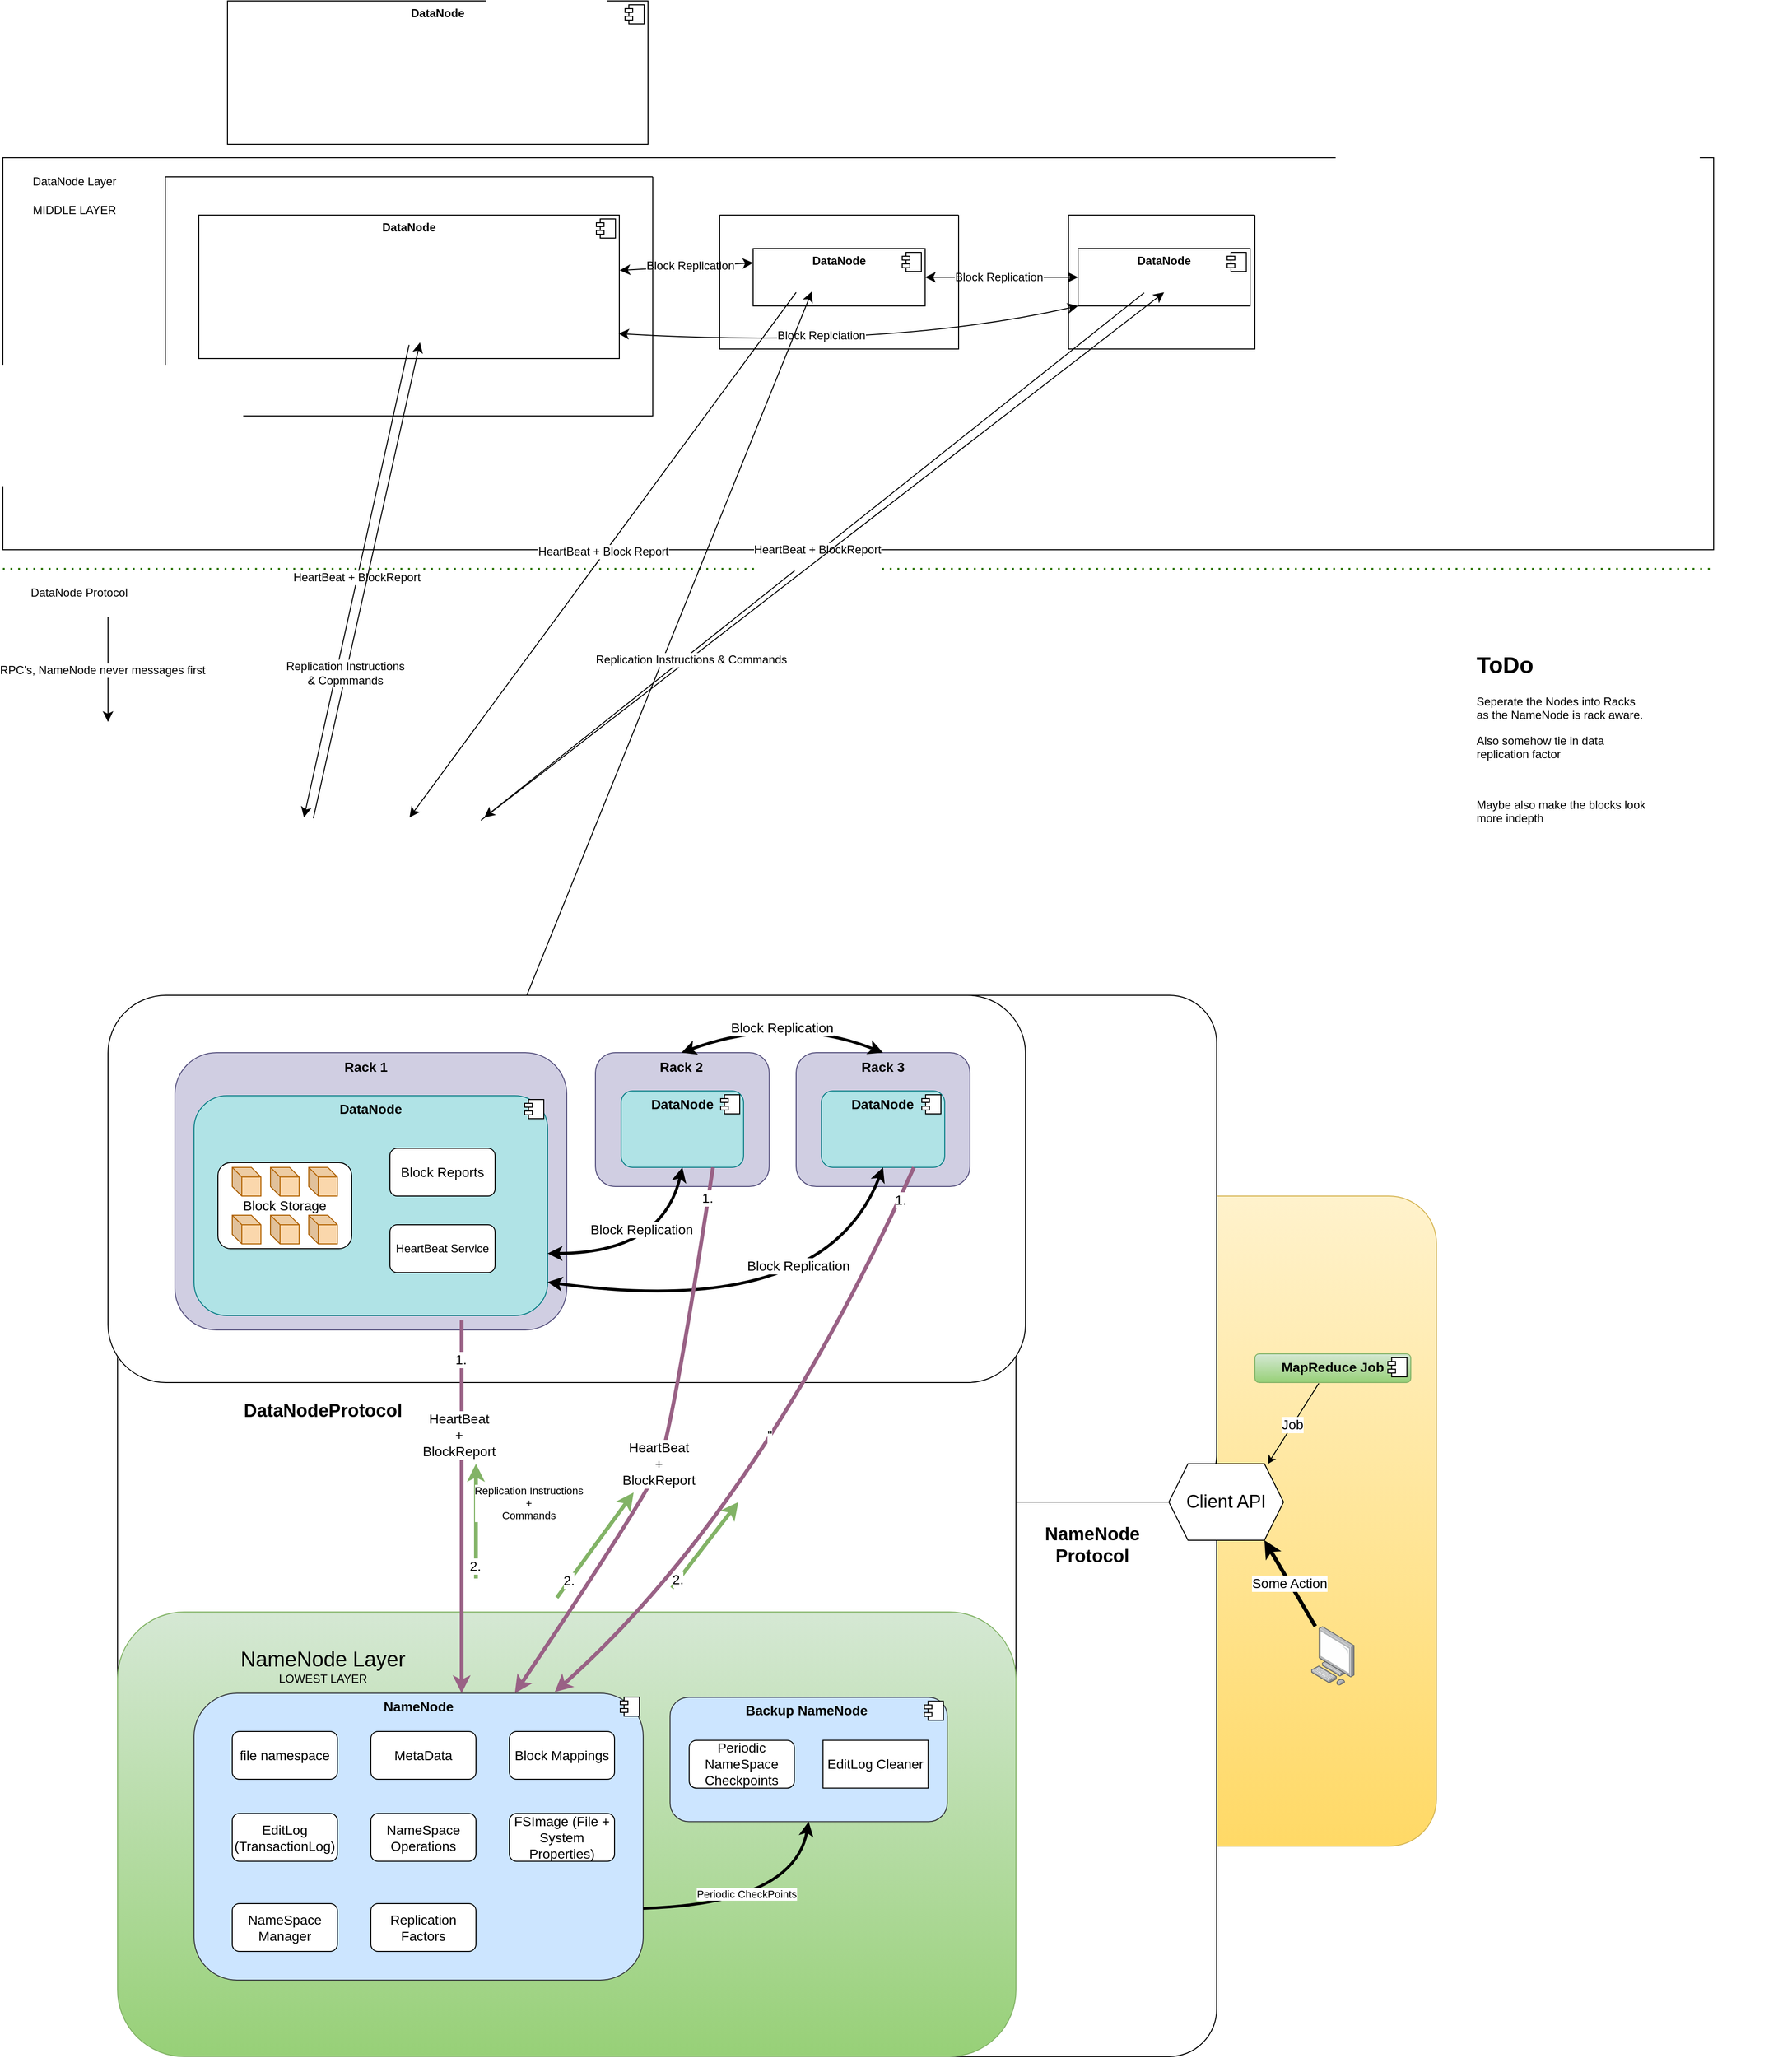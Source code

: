 <mxfile version="28.2.5">
  <diagram name="Page-1" id="cxyQX3HmVm2yX8sZpLtN">
    <mxGraphModel dx="2322" dy="1905" grid="1" gridSize="10" guides="1" tooltips="1" connect="1" arrows="1" fold="1" page="1" pageScale="1" pageWidth="850" pageHeight="1100" math="0" shadow="0">
      <root>
        <mxCell id="0" />
        <mxCell id="1" parent="0" />
        <mxCell id="LIPZjpIcFIrhckEanFY--51" value="" style="html=1;whiteSpace=wrap;rounded=1;fillColor=#fff2cc;gradientColor=#ffd966;strokeColor=#d6b656;" vertex="1" parent="1">
          <mxGeometry x="1100" y="540" width="330" height="680" as="geometry" />
        </mxCell>
        <mxCell id="LIPZjpIcFIrhckEanFY--45" value="" style="html=1;whiteSpace=wrap;rounded=1;fillColor=light-dark(#FFFFFF,#797979);" vertex="1" parent="1">
          <mxGeometry x="870" y="760" width="330" height="680" as="geometry" />
        </mxCell>
        <mxCell id="LIPZjpIcFIrhckEanFY--44" value="" style="html=1;whiteSpace=wrap;rounded=1;fillColor=light-dark(#FFFFFF,#FFFFFF);" vertex="1" parent="1">
          <mxGeometry x="870" y="330" width="330" height="530" as="geometry" />
        </mxCell>
        <mxCell id="dRA6FbCm-RoomiW9IVKK-21" value="" style="html=1;whiteSpace=wrap;rounded=1;fillColor=light-dark(#FFFFFF,#FFFFFF);" parent="1" vertex="1">
          <mxGeometry x="50" y="640" width="940" height="470" as="geometry" />
        </mxCell>
        <mxCell id="3doMllF0IpgtHquyGkLY-1" value="" style="rounded=0;whiteSpace=wrap;html=1;" parent="1" vertex="1">
          <mxGeometry x="-70" y="-546" width="1790" height="410" as="geometry" />
        </mxCell>
        <mxCell id="3doMllF0IpgtHquyGkLY-2" value="" style="rounded=1;whiteSpace=wrap;html=1;fillColor=#d5e8d4;strokeColor=#82b366;movable=0;resizable=0;rotatable=0;deletable=0;editable=0;locked=1;connectable=0;gradientColor=#97d077;" parent="1" vertex="1">
          <mxGeometry x="50" y="975" width="940" height="465" as="geometry" />
        </mxCell>
        <mxCell id="3doMllF0IpgtHquyGkLY-3" value="&lt;p style=&quot;margin:0px;margin-top:6px;text-align:center;&quot;&gt;&lt;b&gt;&lt;font style=&quot;font-size: 14px;&quot;&gt;NameNode&lt;/font&gt;&lt;/b&gt;&lt;/p&gt;&lt;p style=&quot;margin:0px;margin-top:6px;text-align:center;&quot;&gt;&lt;b&gt;&lt;br&gt;&lt;/b&gt;&lt;/p&gt;" style="align=left;overflow=fill;html=1;dropTarget=0;whiteSpace=wrap;rounded=1;fillColor=#cce5ff;strokeColor=#36393d;" parent="1" vertex="1">
          <mxGeometry x="130" y="1060" width="470" height="300" as="geometry" />
        </mxCell>
        <mxCell id="3doMllF0IpgtHquyGkLY-4" value="" style="shape=component;jettyWidth=8;jettyHeight=4;" parent="3doMllF0IpgtHquyGkLY-3" vertex="1">
          <mxGeometry x="1" width="20" height="20" relative="1" as="geometry">
            <mxPoint x="-24" y="4" as="offset" />
          </mxGeometry>
        </mxCell>
        <mxCell id="3doMllF0IpgtHquyGkLY-5" value="&lt;font style=&quot;font-size: 14px;&quot;&gt;file namespace&lt;/font&gt;" style="html=1;whiteSpace=wrap;rounded=1;movable=0;resizable=0;rotatable=0;deletable=0;editable=0;locked=1;connectable=0;" parent="1" vertex="1">
          <mxGeometry x="170" y="1100" width="110" height="50" as="geometry" />
        </mxCell>
        <mxCell id="3doMllF0IpgtHquyGkLY-6" value="&lt;font style=&quot;font-size: 14px;&quot;&gt;Block Mappings&lt;/font&gt;" style="html=1;whiteSpace=wrap;rounded=1;movable=0;resizable=0;rotatable=0;deletable=0;editable=0;locked=1;connectable=0;" parent="1" vertex="1">
          <mxGeometry x="460" y="1100" width="110" height="50" as="geometry" />
        </mxCell>
        <mxCell id="3doMllF0IpgtHquyGkLY-7" value="&lt;font style=&quot;font-size: 14px;&quot;&gt;EditLog (TransactionLog)&lt;/font&gt;" style="html=1;whiteSpace=wrap;rounded=1;movable=0;resizable=0;rotatable=0;deletable=0;editable=0;locked=1;connectable=0;" parent="1" vertex="1">
          <mxGeometry x="170" y="1185.78" width="110" height="50" as="geometry" />
        </mxCell>
        <mxCell id="3doMllF0IpgtHquyGkLY-8" value="&lt;font style=&quot;font-size: 14px;&quot;&gt;FSImage (File + System Properties)&lt;/font&gt;" style="html=1;whiteSpace=wrap;rounded=1;movable=0;resizable=0;rotatable=0;deletable=0;editable=0;locked=1;connectable=0;" parent="1" vertex="1">
          <mxGeometry x="460" y="1185.78" width="110" height="50" as="geometry" />
        </mxCell>
        <mxCell id="3doMllF0IpgtHquyGkLY-9" value="&lt;font style=&quot;font-size: 14px;&quot;&gt;MetaData&lt;/font&gt;" style="html=1;whiteSpace=wrap;rounded=1;movable=0;resizable=0;rotatable=0;deletable=0;editable=0;locked=1;connectable=0;" parent="1" vertex="1">
          <mxGeometry x="315" y="1100" width="110" height="50" as="geometry" />
        </mxCell>
        <mxCell id="3doMllF0IpgtHquyGkLY-10" value="&lt;font style=&quot;font-size: 14px;&quot;&gt;NameSpace Operations&lt;/font&gt;" style="html=1;whiteSpace=wrap;rounded=1;movable=0;resizable=0;rotatable=0;deletable=0;editable=0;locked=1;connectable=0;" parent="1" vertex="1">
          <mxGeometry x="315" y="1185.78" width="110" height="50" as="geometry" />
        </mxCell>
        <mxCell id="3doMllF0IpgtHquyGkLY-11" value="&lt;font style=&quot;font-size: 14px;&quot;&gt;NameSpace Manager&lt;/font&gt;" style="html=1;whiteSpace=wrap;rounded=1;movable=0;resizable=0;rotatable=0;deletable=0;editable=0;locked=1;connectable=0;" parent="1" vertex="1">
          <mxGeometry x="170" y="1280" width="110" height="50" as="geometry" />
        </mxCell>
        <mxCell id="3doMllF0IpgtHquyGkLY-12" value="&lt;font style=&quot;font-size: 14px;&quot;&gt;Replication Factors&lt;/font&gt;" style="html=1;whiteSpace=wrap;rounded=1;movable=0;resizable=0;rotatable=0;deletable=0;editable=0;locked=1;connectable=0;" parent="1" vertex="1">
          <mxGeometry x="315" y="1280" width="110" height="50" as="geometry" />
        </mxCell>
        <mxCell id="3doMllF0IpgtHquyGkLY-13" value="&lt;p style=&quot;margin:0px;margin-top:6px;text-align:center;&quot;&gt;&lt;b&gt;&lt;font style=&quot;font-size: 14px;&quot;&gt;Backup NameNode&amp;nbsp;&lt;/font&gt;&lt;/b&gt;&lt;/p&gt;" style="align=left;overflow=fill;html=1;dropTarget=0;whiteSpace=wrap;rounded=1;fillColor=#cce5ff;strokeColor=#36393d;movable=0;resizable=0;rotatable=0;deletable=0;editable=0;locked=1;connectable=0;" parent="1" vertex="1">
          <mxGeometry x="628.12" y="1064.22" width="290" height="130" as="geometry" />
        </mxCell>
        <mxCell id="3doMllF0IpgtHquyGkLY-14" value="" style="shape=component;jettyWidth=8;jettyHeight=4;" parent="3doMllF0IpgtHquyGkLY-13" vertex="1">
          <mxGeometry x="1" width="20" height="20" relative="1" as="geometry">
            <mxPoint x="-24" y="4" as="offset" />
          </mxGeometry>
        </mxCell>
        <mxCell id="3doMllF0IpgtHquyGkLY-15" style="edgeStyle=none;curved=1;rounded=0;orthogonalLoop=1;jettySize=auto;html=1;exitX=1;exitY=1;exitDx=0;exitDy=0;fontSize=12;startSize=8;endSize=8;" parent="1" source="3doMllF0IpgtHquyGkLY-13" target="3doMllF0IpgtHquyGkLY-13" edge="1">
          <mxGeometry relative="1" as="geometry" />
        </mxCell>
        <mxCell id="3doMllF0IpgtHquyGkLY-16" value="&lt;font style=&quot;font-size: 14px;&quot;&gt;Periodic NameSpace Checkpoints&lt;/font&gt;" style="html=1;whiteSpace=wrap;rounded=1;movable=0;resizable=0;rotatable=0;deletable=0;editable=0;locked=1;connectable=0;" parent="1" vertex="1">
          <mxGeometry x="648.12" y="1109.22" width="110" height="50" as="geometry" />
        </mxCell>
        <mxCell id="3doMllF0IpgtHquyGkLY-19" style="edgeStyle=none;curved=1;rounded=0;orthogonalLoop=1;jettySize=auto;html=1;exitX=1;exitY=1;exitDx=0;exitDy=0;fontSize=12;startSize=8;endSize=8;" parent="1" edge="1">
          <mxGeometry relative="1" as="geometry">
            <mxPoint x="1790.0" y="1360" as="sourcePoint" />
            <mxPoint x="1790.0" y="1360" as="targetPoint" />
          </mxGeometry>
        </mxCell>
        <mxCell id="3doMllF0IpgtHquyGkLY-21" value="&lt;font style=&quot;font-size: 14px;&quot;&gt;EditLog Cleaner&lt;/font&gt;" style="html=1;whiteSpace=wrap;movable=0;resizable=0;rotatable=0;deletable=0;editable=0;locked=1;connectable=0;" parent="1" vertex="1">
          <mxGeometry x="788.12" y="1109.22" width="110" height="50" as="geometry" />
        </mxCell>
        <mxCell id="3doMllF0IpgtHquyGkLY-22" value="&lt;font style=&quot;font-size: 22px;&quot;&gt;NameNode Layer&lt;/font&gt;" style="text;html=1;align=center;verticalAlign=middle;whiteSpace=wrap;rounded=0;movable=0;resizable=0;rotatable=0;deletable=0;editable=0;locked=1;connectable=0;" parent="1" vertex="1">
          <mxGeometry x="140" y="1010" width="250" height="30" as="geometry" />
        </mxCell>
        <mxCell id="3doMllF0IpgtHquyGkLY-23" value="LOWEST LAYER" style="text;html=1;align=center;verticalAlign=middle;whiteSpace=wrap;rounded=0;movable=0;resizable=0;rotatable=0;deletable=0;editable=0;locked=1;connectable=0;" parent="1" vertex="1">
          <mxGeometry x="180" y="1030" width="170" height="30" as="geometry" />
        </mxCell>
        <mxCell id="3doMllF0IpgtHquyGkLY-24" value="&lt;p style=&quot;margin:0px;margin-top:6px;text-align:center;&quot;&gt;&lt;b&gt;DataNode&lt;/b&gt;&lt;/p&gt;" style="align=left;overflow=fill;html=1;dropTarget=0;whiteSpace=wrap;" parent="1" vertex="1">
          <mxGeometry x="135" y="-486" width="440" height="150" as="geometry" />
        </mxCell>
        <mxCell id="3doMllF0IpgtHquyGkLY-25" value="" style="shape=component;jettyWidth=8;jettyHeight=4;" parent="3doMllF0IpgtHquyGkLY-24" vertex="1">
          <mxGeometry x="1" width="20" height="20" relative="1" as="geometry">
            <mxPoint x="-24" y="4" as="offset" />
          </mxGeometry>
        </mxCell>
        <mxCell id="3doMllF0IpgtHquyGkLY-29" value="&lt;p style=&quot;margin:0px;margin-top:6px;text-align:center;&quot;&gt;&lt;b&gt;DataNode&lt;/b&gt;&lt;/p&gt;" style="align=left;overflow=fill;html=1;dropTarget=0;whiteSpace=wrap;" parent="1" vertex="1">
          <mxGeometry x="715" y="-451" width="180" height="60" as="geometry" />
        </mxCell>
        <mxCell id="3doMllF0IpgtHquyGkLY-30" value="" style="shape=component;jettyWidth=8;jettyHeight=4;" parent="3doMllF0IpgtHquyGkLY-29" vertex="1">
          <mxGeometry x="1" width="20" height="20" relative="1" as="geometry">
            <mxPoint x="-24" y="4" as="offset" />
          </mxGeometry>
        </mxCell>
        <mxCell id="3doMllF0IpgtHquyGkLY-31" value="&lt;p style=&quot;margin:0px;margin-top:6px;text-align:center;&quot;&gt;&lt;b&gt;DataNode&lt;/b&gt;&lt;/p&gt;" style="align=left;overflow=fill;html=1;dropTarget=0;whiteSpace=wrap;" parent="1" vertex="1">
          <mxGeometry x="1055" y="-451" width="180" height="60" as="geometry" />
        </mxCell>
        <mxCell id="3doMllF0IpgtHquyGkLY-32" value="" style="shape=component;jettyWidth=8;jettyHeight=4;" parent="3doMllF0IpgtHquyGkLY-31" vertex="1">
          <mxGeometry x="1" width="20" height="20" relative="1" as="geometry">
            <mxPoint x="-24" y="4" as="offset" />
          </mxGeometry>
        </mxCell>
        <mxCell id="3doMllF0IpgtHquyGkLY-33" value="DataNode Layer" style="text;html=1;align=center;verticalAlign=middle;whiteSpace=wrap;rounded=0;" parent="1" vertex="1">
          <mxGeometry x="-55" y="-536" width="120" height="30" as="geometry" />
        </mxCell>
        <mxCell id="3doMllF0IpgtHquyGkLY-34" value="MIDDLE LAYER" style="text;html=1;align=center;verticalAlign=middle;whiteSpace=wrap;rounded=0;" parent="1" vertex="1">
          <mxGeometry x="-55" y="-506" width="120" height="30" as="geometry" />
        </mxCell>
        <mxCell id="3doMllF0IpgtHquyGkLY-35" value="&lt;p style=&quot;margin:0px;margin-top:6px;text-align:center;&quot;&gt;&lt;b&gt;DataNode&lt;/b&gt;&lt;/p&gt;" style="align=left;overflow=fill;html=1;dropTarget=0;whiteSpace=wrap;" parent="1" vertex="1">
          <mxGeometry x="165" y="-710" width="440" height="150" as="geometry" />
        </mxCell>
        <mxCell id="3doMllF0IpgtHquyGkLY-36" value="" style="shape=component;jettyWidth=8;jettyHeight=4;" parent="3doMllF0IpgtHquyGkLY-35" vertex="1">
          <mxGeometry x="1" width="20" height="20" relative="1" as="geometry">
            <mxPoint x="-24" y="4" as="offset" />
          </mxGeometry>
        </mxCell>
        <mxCell id="3doMllF0IpgtHquyGkLY-39" value="" style="endArrow=classic;startArrow=classic;html=1;rounded=0;fontSize=12;startSize=8;endSize=8;curved=1;entryX=1.001;entryY=0.385;entryDx=0;entryDy=0;entryPerimeter=0;exitX=0;exitY=0.25;exitDx=0;exitDy=0;" parent="1" source="3doMllF0IpgtHquyGkLY-29" target="3doMllF0IpgtHquyGkLY-24" edge="1">
          <mxGeometry width="50" height="50" relative="1" as="geometry">
            <mxPoint x="965" y="-176" as="sourcePoint" />
            <mxPoint x="1015" y="-226" as="targetPoint" />
          </mxGeometry>
        </mxCell>
        <mxCell id="3doMllF0IpgtHquyGkLY-40" value="Block Replication" style="edgeLabel;html=1;align=center;verticalAlign=middle;resizable=0;points=[];fontSize=12;" parent="3doMllF0IpgtHquyGkLY-39" vertex="1" connectable="0">
          <mxGeometry x="-0.045" y="-1" relative="1" as="geometry">
            <mxPoint as="offset" />
          </mxGeometry>
        </mxCell>
        <mxCell id="3doMllF0IpgtHquyGkLY-41" value="" style="endArrow=classic;startArrow=classic;html=1;rounded=0;fontSize=12;startSize=8;endSize=8;curved=1;entryX=0;entryY=0.5;entryDx=0;entryDy=0;exitX=1;exitY=0.5;exitDx=0;exitDy=0;" parent="1" source="3doMllF0IpgtHquyGkLY-29" target="3doMllF0IpgtHquyGkLY-31" edge="1">
          <mxGeometry width="50" height="50" relative="1" as="geometry">
            <mxPoint x="825" y="-326" as="sourcePoint" />
            <mxPoint x="875" y="-376" as="targetPoint" />
          </mxGeometry>
        </mxCell>
        <mxCell id="3doMllF0IpgtHquyGkLY-42" value="Block Replication" style="edgeLabel;html=1;align=center;verticalAlign=middle;resizable=0;points=[];fontSize=12;" parent="3doMllF0IpgtHquyGkLY-41" vertex="1" connectable="0">
          <mxGeometry x="-0.044" relative="1" as="geometry">
            <mxPoint as="offset" />
          </mxGeometry>
        </mxCell>
        <mxCell id="3doMllF0IpgtHquyGkLY-43" value="" style="endArrow=classic;startArrow=classic;html=1;rounded=0;fontSize=12;startSize=8;endSize=8;curved=1;exitX=0.998;exitY=0.826;exitDx=0;exitDy=0;exitPerimeter=0;entryX=0;entryY=1;entryDx=0;entryDy=0;" parent="1" source="3doMllF0IpgtHquyGkLY-24" target="3doMllF0IpgtHquyGkLY-31" edge="1">
          <mxGeometry width="50" height="50" relative="1" as="geometry">
            <mxPoint x="825" y="-326" as="sourcePoint" />
            <mxPoint x="875" y="-376" as="targetPoint" />
            <Array as="points">
              <mxPoint x="855" y="-346" />
            </Array>
          </mxGeometry>
        </mxCell>
        <mxCell id="3doMllF0IpgtHquyGkLY-44" value="Block Replciation" style="edgeLabel;html=1;align=center;verticalAlign=middle;resizable=0;points=[];fontSize=12;" parent="3doMllF0IpgtHquyGkLY-43" vertex="1" connectable="0">
          <mxGeometry x="-0.132" y="10" relative="1" as="geometry">
            <mxPoint as="offset" />
          </mxGeometry>
        </mxCell>
        <mxCell id="3doMllF0IpgtHquyGkLY-45" value="" style="endArrow=none;dashed=1;html=1;dashPattern=1 3;strokeWidth=2;rounded=0;fontSize=12;startSize=8;endSize=8;curved=1;fillColor=#60a917;strokeColor=#2D7600;" parent="1" edge="1">
          <mxGeometry width="50" height="50" relative="1" as="geometry">
            <mxPoint x="-70" y="-116" as="sourcePoint" />
            <mxPoint x="1720" y="-116" as="targetPoint" />
          </mxGeometry>
        </mxCell>
        <mxCell id="3doMllF0IpgtHquyGkLY-47" value="DataNode Protocol" style="text;html=1;align=center;verticalAlign=middle;whiteSpace=wrap;rounded=0;" parent="1" vertex="1">
          <mxGeometry x="-70" y="-106" width="160" height="30" as="geometry" />
        </mxCell>
        <mxCell id="3doMllF0IpgtHquyGkLY-48" value="" style="endArrow=classic;html=1;rounded=0;fontSize=12;startSize=8;endSize=8;curved=1;exitX=0.5;exitY=1;exitDx=0;exitDy=0;entryX=0.5;entryY=0;entryDx=0;entryDy=0;" parent="1" edge="1">
          <mxGeometry width="50" height="50" relative="1" as="geometry">
            <mxPoint x="355" y="-350.22" as="sourcePoint" />
            <mxPoint x="245" y="144" as="targetPoint" />
          </mxGeometry>
        </mxCell>
        <mxCell id="3doMllF0IpgtHquyGkLY-49" value="HeartBeat + BlockReport" style="edgeLabel;html=1;align=center;verticalAlign=middle;resizable=0;points=[];fontSize=12;" parent="3doMllF0IpgtHquyGkLY-48" vertex="1" connectable="0">
          <mxGeometry x="-0.015" y="-1" relative="1" as="geometry">
            <mxPoint as="offset" />
          </mxGeometry>
        </mxCell>
        <mxCell id="3doMllF0IpgtHquyGkLY-50" value="" style="endArrow=classic;html=1;rounded=0;fontSize=12;startSize=8;endSize=8;curved=1;exitX=0.25;exitY=1;exitDx=0;exitDy=0;" parent="1" edge="1">
          <mxGeometry width="50" height="50" relative="1" as="geometry">
            <mxPoint x="760" y="-405.22" as="sourcePoint" />
            <mxPoint x="355.48" y="144" as="targetPoint" />
          </mxGeometry>
        </mxCell>
        <mxCell id="3doMllF0IpgtHquyGkLY-51" value="HeartBeat + Block Report" style="edgeLabel;html=1;align=center;verticalAlign=middle;resizable=0;points=[];fontSize=12;" parent="3doMllF0IpgtHquyGkLY-50" vertex="1" connectable="0">
          <mxGeometry x="-0.008" y="-2" relative="1" as="geometry">
            <mxPoint as="offset" />
          </mxGeometry>
        </mxCell>
        <mxCell id="3doMllF0IpgtHquyGkLY-52" value="" style="endArrow=classic;html=1;rounded=0;fontSize=12;startSize=8;endSize=8;curved=1;exitX=0.384;exitY=1.008;exitDx=0;exitDy=0;exitPerimeter=0;" parent="1" edge="1">
          <mxGeometry width="50" height="50" relative="1" as="geometry">
            <mxPoint x="1124.12" y="-404.74" as="sourcePoint" />
            <mxPoint x="433.723" y="144" as="targetPoint" />
          </mxGeometry>
        </mxCell>
        <mxCell id="3doMllF0IpgtHquyGkLY-53" value="HeartBeat + BlockReport&lt;div&gt;&lt;br&gt;&lt;/div&gt;" style="edgeLabel;html=1;align=center;verticalAlign=middle;resizable=0;points=[];fontSize=12;" parent="3doMllF0IpgtHquyGkLY-52" vertex="1" connectable="0">
          <mxGeometry x="-0.001" y="2" relative="1" as="geometry">
            <mxPoint x="1" as="offset" />
          </mxGeometry>
        </mxCell>
        <mxCell id="3doMllF0IpgtHquyGkLY-54" value="&lt;h1 style=&quot;margin-top: 0px;&quot;&gt;ToDo&lt;/h1&gt;&lt;p&gt;Seperate the Nodes into Racks as the NameNode is rack aware.&lt;/p&gt;&lt;p&gt;Also somehow tie in data replication factor&lt;/p&gt;&lt;p&gt;&lt;br&gt;&lt;/p&gt;&lt;p&gt;Maybe also make the blocks look more indepth&lt;/p&gt;&lt;p&gt;&lt;br&gt;&lt;/p&gt;" style="text;html=1;whiteSpace=wrap;overflow=hidden;rounded=0;" parent="1" vertex="1">
          <mxGeometry x="1470" y="-36" width="180" height="250" as="geometry" />
        </mxCell>
        <mxCell id="3doMllF0IpgtHquyGkLY-55" value="" style="endArrow=classic;html=1;rounded=0;fontSize=12;startSize=8;endSize=8;curved=1;" parent="1" edge="1">
          <mxGeometry width="50" height="50" relative="1" as="geometry">
            <mxPoint x="40" y="-66" as="sourcePoint" />
            <mxPoint x="40" y="44" as="targetPoint" />
          </mxGeometry>
        </mxCell>
        <mxCell id="3doMllF0IpgtHquyGkLY-56" value="RPC&#39;s, NameNode never messages first" style="edgeLabel;html=1;align=center;verticalAlign=middle;resizable=0;points=[];fontSize=12;" parent="3doMllF0IpgtHquyGkLY-55" vertex="1" connectable="0">
          <mxGeometry x="0.011" y="-6" relative="1" as="geometry">
            <mxPoint as="offset" />
          </mxGeometry>
        </mxCell>
        <mxCell id="3doMllF0IpgtHquyGkLY-57" value="" style="endArrow=classic;html=1;rounded=0;fontSize=12;startSize=8;endSize=8;curved=1;exitX=0.521;exitY=0.003;exitDx=0;exitDy=0;exitPerimeter=0;entryX=0.526;entryY=0.982;entryDx=0;entryDy=0;entryPerimeter=0;" parent="1" edge="1">
          <mxGeometry width="50" height="50" relative="1" as="geometry">
            <mxPoint x="254.87" y="144.9" as="sourcePoint" />
            <mxPoint x="366.44" y="-352.92" as="targetPoint" />
          </mxGeometry>
        </mxCell>
        <mxCell id="3doMllF0IpgtHquyGkLY-58" value="Replication Instructions&lt;div&gt;&amp;amp; Copmmands&lt;/div&gt;" style="edgeLabel;html=1;align=center;verticalAlign=middle;resizable=0;points=[];fontSize=12;" parent="3doMllF0IpgtHquyGkLY-57" vertex="1" connectable="0">
          <mxGeometry x="-0.388" y="1" relative="1" as="geometry">
            <mxPoint as="offset" />
          </mxGeometry>
        </mxCell>
        <mxCell id="3doMllF0IpgtHquyGkLY-59" value="" style="endArrow=classic;html=1;rounded=0;fontSize=12;startSize=8;endSize=8;curved=1;entryX=0.341;entryY=0.987;entryDx=0;entryDy=0;entryPerimeter=0;exitX=0.711;exitY=0.01;exitDx=0;exitDy=0;exitPerimeter=0;" parent="1" source="3doMllF0IpgtHquyGkLY-28" edge="1">
          <mxGeometry width="50" height="50" relative="1" as="geometry">
            <mxPoint x="344.17" y="147" as="sourcePoint" />
            <mxPoint x="776.38" y="-406.0" as="targetPoint" />
          </mxGeometry>
        </mxCell>
        <mxCell id="3doMllF0IpgtHquyGkLY-61" value="" style="endArrow=classic;html=1;rounded=0;fontSize=12;startSize=8;endSize=8;curved=1;exitX=0.894;exitY=0.01;exitDx=0;exitDy=0;exitPerimeter=0;entryX=0.5;entryY=1;entryDx=0;entryDy=0;" parent="1" edge="1">
          <mxGeometry width="50" height="50" relative="1" as="geometry">
            <mxPoint x="430.18" y="147" as="sourcePoint" />
            <mxPoint x="1145" y="-405.22" as="targetPoint" />
          </mxGeometry>
        </mxCell>
        <mxCell id="3doMllF0IpgtHquyGkLY-62" value="Replication Instructions &amp;amp; Commands" style="edgeLabel;html=1;align=center;verticalAlign=middle;resizable=0;points=[];fontSize=12;" parent="3doMllF0IpgtHquyGkLY-61" vertex="1" connectable="0">
          <mxGeometry x="-0.387" y="-1" relative="1" as="geometry">
            <mxPoint as="offset" />
          </mxGeometry>
        </mxCell>
        <mxCell id="dRA6FbCm-RoomiW9IVKK-1" value="" style="swimlane;startSize=0;" parent="1" vertex="1">
          <mxGeometry x="100" y="-526" width="510" height="250" as="geometry" />
        </mxCell>
        <mxCell id="dRA6FbCm-RoomiW9IVKK-5" value="" style="swimlane;startSize=0;" parent="1" vertex="1">
          <mxGeometry x="680" y="-486" width="250" height="140" as="geometry" />
        </mxCell>
        <mxCell id="dRA6FbCm-RoomiW9IVKK-6" value="" style="swimlane;startSize=0;" parent="1" vertex="1">
          <mxGeometry x="1045" y="-486" width="195" height="140" as="geometry" />
        </mxCell>
        <mxCell id="dRA6FbCm-RoomiW9IVKK-16" style="edgeStyle=orthogonalEdgeStyle;rounded=0;orthogonalLoop=1;jettySize=auto;html=1;exitX=0.5;exitY=1;exitDx=0;exitDy=0;" parent="1" source="3doMllF0IpgtHquyGkLY-21" target="3doMllF0IpgtHquyGkLY-21" edge="1">
          <mxGeometry relative="1" as="geometry" />
        </mxCell>
        <mxCell id="dRA6FbCm-RoomiW9IVKK-18" value="" style="curved=1;endArrow=classic;html=1;rounded=0;exitX=1;exitY=0.75;exitDx=0;exitDy=0;entryX=0.5;entryY=1;entryDx=0;entryDy=0;strokeWidth=3;" parent="1" source="3doMllF0IpgtHquyGkLY-3" target="3doMllF0IpgtHquyGkLY-13" edge="1">
          <mxGeometry width="50" height="50" relative="1" as="geometry">
            <mxPoint x="708.12" y="1280" as="sourcePoint" />
            <mxPoint x="758.12" y="1230" as="targetPoint" />
            <Array as="points">
              <mxPoint x="758.12" y="1280" />
            </Array>
          </mxGeometry>
        </mxCell>
        <mxCell id="dRA6FbCm-RoomiW9IVKK-19" value="Periodic CheckPoints" style="edgeLabel;html=1;align=center;verticalAlign=middle;resizable=0;points=[];" parent="dRA6FbCm-RoomiW9IVKK-18" vertex="1" connectable="0">
          <mxGeometry x="-0.118" y="12" relative="1" as="geometry">
            <mxPoint as="offset" />
          </mxGeometry>
        </mxCell>
        <mxCell id="dRA6FbCm-RoomiW9IVKK-22" value="&lt;font style=&quot;color: light-dark(rgb(0, 0, 0), rgb(0, 0, 0)); font-size: 19px;&quot;&gt;&lt;b style=&quot;&quot;&gt;DataNodeProtocol&lt;/b&gt;&lt;/font&gt;" style="text;html=1;align=center;verticalAlign=middle;whiteSpace=wrap;rounded=0;" parent="1" vertex="1">
          <mxGeometry x="190" y="750" width="150" height="30" as="geometry" />
        </mxCell>
        <mxCell id="dRA6FbCm-RoomiW9IVKK-23" value="" style="html=1;whiteSpace=wrap;rounded=1;movable=0;resizable=0;rotatable=0;deletable=0;editable=0;locked=1;connectable=0;" parent="1" vertex="1">
          <mxGeometry x="40" y="330" width="960" height="405" as="geometry" />
        </mxCell>
        <mxCell id="LIPZjpIcFIrhckEanFY--1" value="" style="rounded=1;whiteSpace=wrap;html=1;fillColor=#d0cee2;strokeColor=#56517e;" vertex="1" parent="1">
          <mxGeometry x="110" y="390" width="410" height="290" as="geometry" />
        </mxCell>
        <mxCell id="dRA6FbCm-RoomiW9IVKK-33" value="&lt;p style=&quot;margin:0px;margin-top:6px;text-align:center;&quot;&gt;&lt;span style=&quot;font-size: 14px;&quot;&gt;&lt;b&gt;DataNode&lt;/b&gt;&lt;/span&gt;&lt;/p&gt;" style="align=left;overflow=fill;html=1;dropTarget=0;whiteSpace=wrap;rounded=1;fillColor=#b0e3e6;strokeColor=#0e8088;movable=0;resizable=0;rotatable=0;deletable=0;editable=0;locked=1;connectable=0;" parent="1" vertex="1">
          <mxGeometry x="130" y="435" width="370" height="230" as="geometry" />
        </mxCell>
        <mxCell id="dRA6FbCm-RoomiW9IVKK-34" value="" style="shape=component;jettyWidth=8;jettyHeight=4;" parent="dRA6FbCm-RoomiW9IVKK-33" vertex="1">
          <mxGeometry x="1" width="20" height="20" relative="1" as="geometry">
            <mxPoint x="-24" y="4" as="offset" />
          </mxGeometry>
        </mxCell>
        <mxCell id="3doMllF0IpgtHquyGkLY-26" value="&lt;font style=&quot;font-size: 14px;&quot;&gt;Block Storage&lt;/font&gt;" style="html=1;whiteSpace=wrap;rounded=1;" parent="1" vertex="1">
          <mxGeometry x="155" y="505" width="140" height="90" as="geometry" />
        </mxCell>
        <mxCell id="3doMllF0IpgtHquyGkLY-27" value="HeartBeat Service" style="html=1;whiteSpace=wrap;rounded=1;" parent="1" vertex="1">
          <mxGeometry x="335" y="570" width="110" height="50" as="geometry" />
        </mxCell>
        <mxCell id="3doMllF0IpgtHquyGkLY-28" value="&lt;font style=&quot;font-size: 14px;&quot;&gt;Block Reports&lt;/font&gt;" style="html=1;whiteSpace=wrap;rounded=1;" parent="1" vertex="1">
          <mxGeometry x="335" y="490" width="110" height="50" as="geometry" />
        </mxCell>
        <mxCell id="dRA6FbCm-RoomiW9IVKK-37" value="" style="shape=cube;whiteSpace=wrap;html=1;boundedLbl=1;backgroundOutline=1;darkOpacity=0.05;darkOpacity2=0.1;size=10;fillColor=#fad7ac;strokeColor=#b46504;" parent="1" vertex="1">
          <mxGeometry x="170" y="560" width="30" height="30" as="geometry" />
        </mxCell>
        <mxCell id="dRA6FbCm-RoomiW9IVKK-38" value="" style="shape=cube;whiteSpace=wrap;html=1;boundedLbl=1;backgroundOutline=1;darkOpacity=0.05;darkOpacity2=0.1;size=10;fillColor=#fad7ac;strokeColor=#b46504;" parent="1" vertex="1">
          <mxGeometry x="210" y="560" width="30" height="30" as="geometry" />
        </mxCell>
        <mxCell id="dRA6FbCm-RoomiW9IVKK-39" value="" style="shape=cube;whiteSpace=wrap;html=1;boundedLbl=1;backgroundOutline=1;darkOpacity=0.05;darkOpacity2=0.1;size=10;fillColor=#fad7ac;strokeColor=#b46504;" parent="1" vertex="1">
          <mxGeometry x="250" y="560" width="30" height="30" as="geometry" />
        </mxCell>
        <mxCell id="dRA6FbCm-RoomiW9IVKK-40" value="" style="shape=cube;whiteSpace=wrap;html=1;boundedLbl=1;backgroundOutline=1;darkOpacity=0.05;darkOpacity2=0.1;size=10;fillColor=#fad7ac;strokeColor=#b46504;" parent="1" vertex="1">
          <mxGeometry x="170" y="510" width="30" height="30" as="geometry" />
        </mxCell>
        <mxCell id="dRA6FbCm-RoomiW9IVKK-41" value="" style="shape=cube;whiteSpace=wrap;html=1;boundedLbl=1;backgroundOutline=1;darkOpacity=0.05;darkOpacity2=0.1;size=10;fillColor=#fad7ac;strokeColor=#b46504;" parent="1" vertex="1">
          <mxGeometry x="210" y="510" width="30" height="30" as="geometry" />
        </mxCell>
        <mxCell id="dRA6FbCm-RoomiW9IVKK-42" value="" style="shape=cube;whiteSpace=wrap;html=1;boundedLbl=1;backgroundOutline=1;darkOpacity=0.05;darkOpacity2=0.1;size=10;fillColor=#fad7ac;strokeColor=#b46504;" parent="1" vertex="1">
          <mxGeometry x="250" y="510" width="30" height="30" as="geometry" />
        </mxCell>
        <mxCell id="LIPZjpIcFIrhckEanFY--3" value="&lt;font style=&quot;font-size: 14px;&quot;&gt;&lt;b&gt;Rack 1&lt;/b&gt;&lt;/font&gt;" style="text;html=1;align=center;verticalAlign=middle;whiteSpace=wrap;rounded=0;" vertex="1" parent="1">
          <mxGeometry x="280" y="390" width="60" height="30" as="geometry" />
        </mxCell>
        <mxCell id="LIPZjpIcFIrhckEanFY--4" value="" style="rounded=1;whiteSpace=wrap;html=1;fillColor=#d0cee2;strokeColor=#56517e;" vertex="1" parent="1">
          <mxGeometry x="550" y="390" width="181.88" height="140" as="geometry" />
        </mxCell>
        <mxCell id="LIPZjpIcFIrhckEanFY--5" value="" style="rounded=1;whiteSpace=wrap;html=1;fillColor=#d0cee2;strokeColor=#56517e;" vertex="1" parent="1">
          <mxGeometry x="760" y="390" width="181.88" height="140" as="geometry" />
        </mxCell>
        <mxCell id="LIPZjpIcFIrhckEanFY--6" value="&lt;font style=&quot;font-size: 14px;&quot;&gt;&lt;b&gt;Rack 2&lt;/b&gt;&lt;/font&gt;" style="text;html=1;align=center;verticalAlign=middle;whiteSpace=wrap;rounded=0;" vertex="1" parent="1">
          <mxGeometry x="610" y="390" width="60" height="30" as="geometry" />
        </mxCell>
        <mxCell id="LIPZjpIcFIrhckEanFY--7" value="&lt;font style=&quot;font-size: 14px;&quot;&gt;&lt;b&gt;Rack 3&lt;/b&gt;&lt;/font&gt;" style="text;html=1;align=center;verticalAlign=middle;whiteSpace=wrap;rounded=0;" vertex="1" parent="1">
          <mxGeometry x="820.94" y="390" width="60" height="30" as="geometry" />
        </mxCell>
        <mxCell id="LIPZjpIcFIrhckEanFY--8" value="&lt;p style=&quot;margin:0px;margin-top:6px;text-align:center;&quot;&gt;&lt;span style=&quot;font-size: 14px;&quot;&gt;&lt;b&gt;DataNode&lt;/b&gt;&lt;/span&gt;&lt;/p&gt;" style="align=left;overflow=fill;html=1;dropTarget=0;whiteSpace=wrap;rounded=1;fillColor=#b0e3e6;strokeColor=#0e8088;movable=1;resizable=1;rotatable=1;deletable=1;editable=1;locked=0;connectable=1;" vertex="1" parent="1">
          <mxGeometry x="576.88" y="430" width="128.12" height="80" as="geometry" />
        </mxCell>
        <mxCell id="LIPZjpIcFIrhckEanFY--9" value="" style="shape=component;jettyWidth=8;jettyHeight=4;" vertex="1" parent="LIPZjpIcFIrhckEanFY--8">
          <mxGeometry x="1" width="20" height="20" relative="1" as="geometry">
            <mxPoint x="-24" y="4" as="offset" />
          </mxGeometry>
        </mxCell>
        <mxCell id="LIPZjpIcFIrhckEanFY--10" value="&lt;p style=&quot;margin:0px;margin-top:6px;text-align:center;&quot;&gt;&lt;span style=&quot;font-size: 14px;&quot;&gt;&lt;b&gt;DataNode&lt;/b&gt;&lt;/span&gt;&lt;/p&gt;" style="align=left;overflow=fill;html=1;dropTarget=0;whiteSpace=wrap;rounded=1;fillColor=#b0e3e6;strokeColor=#0e8088;movable=1;resizable=1;rotatable=1;deletable=1;editable=1;locked=0;connectable=1;" vertex="1" parent="1">
          <mxGeometry x="786.41" y="430" width="129.06" height="80" as="geometry" />
        </mxCell>
        <mxCell id="LIPZjpIcFIrhckEanFY--11" value="" style="shape=component;jettyWidth=8;jettyHeight=4;" vertex="1" parent="LIPZjpIcFIrhckEanFY--10">
          <mxGeometry x="1" width="20" height="20" relative="1" as="geometry">
            <mxPoint x="-24" y="4" as="offset" />
          </mxGeometry>
        </mxCell>
        <mxCell id="LIPZjpIcFIrhckEanFY--12" value="" style="curved=1;endArrow=classic;html=1;rounded=0;entryX=0.5;entryY=1;entryDx=0;entryDy=0;strokeWidth=3;startArrow=classic;startFill=1;" edge="1" parent="1" target="LIPZjpIcFIrhckEanFY--8">
          <mxGeometry width="50" height="50" relative="1" as="geometry">
            <mxPoint x="500" y="600" as="sourcePoint" />
            <mxPoint x="620" y="550" as="targetPoint" />
            <Array as="points">
              <mxPoint x="620" y="600" />
            </Array>
          </mxGeometry>
        </mxCell>
        <mxCell id="LIPZjpIcFIrhckEanFY--18" value="&lt;font style=&quot;font-size: 14px;&quot;&gt;Block Replication&lt;/font&gt;" style="edgeLabel;html=1;align=center;verticalAlign=middle;resizable=0;points=[];" vertex="1" connectable="0" parent="LIPZjpIcFIrhckEanFY--12">
          <mxGeometry x="-0.075" y="25" relative="1" as="geometry">
            <mxPoint as="offset" />
          </mxGeometry>
        </mxCell>
        <mxCell id="LIPZjpIcFIrhckEanFY--15" value="" style="curved=1;endArrow=classic;html=1;rounded=0;entryX=0.5;entryY=1;entryDx=0;entryDy=0;strokeWidth=3;startArrow=classic;startFill=1;" edge="1" parent="1" target="LIPZjpIcFIrhckEanFY--10">
          <mxGeometry width="50" height="50" relative="1" as="geometry">
            <mxPoint x="500" y="630" as="sourcePoint" />
            <mxPoint x="811" y="600" as="targetPoint" />
            <Array as="points">
              <mxPoint x="790" y="670" />
            </Array>
          </mxGeometry>
        </mxCell>
        <mxCell id="LIPZjpIcFIrhckEanFY--19" value="&lt;font style=&quot;font-size: 14px;&quot;&gt;Block Replication&lt;/font&gt;" style="edgeLabel;html=1;align=center;verticalAlign=middle;resizable=0;points=[];" vertex="1" connectable="0" parent="LIPZjpIcFIrhckEanFY--15">
          <mxGeometry x="0.451" y="47" relative="1" as="geometry">
            <mxPoint as="offset" />
          </mxGeometry>
        </mxCell>
        <mxCell id="LIPZjpIcFIrhckEanFY--20" value="" style="curved=1;endArrow=classic;html=1;rounded=0;entryX=0.5;entryY=0;entryDx=0;entryDy=0;strokeWidth=3;startArrow=classic;startFill=1;exitX=0.5;exitY=0;exitDx=0;exitDy=0;" edge="1" parent="1" source="LIPZjpIcFIrhckEanFY--6" target="LIPZjpIcFIrhckEanFY--5">
          <mxGeometry width="50" height="50" relative="1" as="geometry">
            <mxPoint x="740" y="690" as="sourcePoint" />
            <mxPoint x="1091" y="570" as="targetPoint" />
            <Array as="points">
              <mxPoint x="750" y="350" />
            </Array>
          </mxGeometry>
        </mxCell>
        <mxCell id="LIPZjpIcFIrhckEanFY--22" value="&lt;font style=&quot;font-size: 14px;&quot;&gt;Block Replication&lt;/font&gt;" style="edgeLabel;html=1;align=center;verticalAlign=middle;resizable=0;points=[];" vertex="1" connectable="0" parent="LIPZjpIcFIrhckEanFY--20">
          <mxGeometry x="-0.053" y="-12" relative="1" as="geometry">
            <mxPoint y="-1" as="offset" />
          </mxGeometry>
        </mxCell>
        <mxCell id="LIPZjpIcFIrhckEanFY--24" value="" style="endArrow=classic;html=1;rounded=0;fillColor=#e6d0de;strokeColor=#996185;strokeWidth=4;gradientColor=#d5739d;" edge="1" parent="1">
          <mxGeometry width="50" height="50" relative="1" as="geometry">
            <mxPoint x="410" y="670" as="sourcePoint" />
            <mxPoint x="410" y="1060" as="targetPoint" />
          </mxGeometry>
        </mxCell>
        <mxCell id="LIPZjpIcFIrhckEanFY--27" value="&lt;font style=&quot;font-size: 14px;&quot;&gt;1.&lt;/font&gt;" style="edgeLabel;html=1;align=center;verticalAlign=middle;resizable=0;points=[];" vertex="1" connectable="0" parent="LIPZjpIcFIrhckEanFY--24">
          <mxGeometry x="-0.793" y="-1" relative="1" as="geometry">
            <mxPoint as="offset" />
          </mxGeometry>
        </mxCell>
        <mxCell id="LIPZjpIcFIrhckEanFY--30" value="&lt;font style=&quot;font-size: 14px;&quot;&gt;HeartBeat&lt;/font&gt;&lt;div&gt;&lt;font style=&quot;font-size: 14px;&quot;&gt;+&lt;/font&gt;&lt;/div&gt;&lt;div&gt;&lt;font style=&quot;font-size: 14px;&quot;&gt;BlockReport&lt;/font&gt;&lt;/div&gt;" style="edgeLabel;html=1;align=center;verticalAlign=middle;resizable=0;points=[];" vertex="1" connectable="0" parent="LIPZjpIcFIrhckEanFY--24">
          <mxGeometry x="-0.385" y="-3" relative="1" as="geometry">
            <mxPoint as="offset" />
          </mxGeometry>
        </mxCell>
        <mxCell id="LIPZjpIcFIrhckEanFY--25" value="" style="curved=1;endArrow=classic;html=1;rounded=0;strokeWidth=4;fillColor=#e6d0de;gradientColor=#d5739d;strokeColor=#996185;exitX=0.75;exitY=1;exitDx=0;exitDy=0;" edge="1" parent="1" source="LIPZjpIcFIrhckEanFY--8" target="3doMllF0IpgtHquyGkLY-3">
          <mxGeometry width="50" height="50" relative="1" as="geometry">
            <mxPoint x="600" y="840" as="sourcePoint" />
            <mxPoint x="650" y="790" as="targetPoint" />
            <Array as="points">
              <mxPoint x="630" y="790" />
              <mxPoint x="600" y="860" />
            </Array>
          </mxGeometry>
        </mxCell>
        <mxCell id="LIPZjpIcFIrhckEanFY--28" value="&lt;font style=&quot;font-size: 14px;&quot;&gt;1.&lt;/font&gt;" style="edgeLabel;html=1;align=center;verticalAlign=middle;resizable=0;points=[];" vertex="1" connectable="0" parent="LIPZjpIcFIrhckEanFY--25">
          <mxGeometry x="-0.894" y="-1" relative="1" as="geometry">
            <mxPoint as="offset" />
          </mxGeometry>
        </mxCell>
        <mxCell id="LIPZjpIcFIrhckEanFY--31" value="&lt;font style=&quot;font-size: 14px;&quot;&gt;HeartBeat&lt;/font&gt;&lt;div&gt;&lt;font style=&quot;font-size: 14px;&quot;&gt;+&lt;/font&gt;&lt;/div&gt;&lt;div&gt;&lt;font style=&quot;font-size: 14px;&quot;&gt;BlockReport&lt;/font&gt;&lt;/div&gt;" style="edgeLabel;html=1;align=center;verticalAlign=middle;resizable=0;points=[];" vertex="1" connectable="0" parent="LIPZjpIcFIrhckEanFY--25">
          <mxGeometry x="0.055" y="-1" relative="1" as="geometry">
            <mxPoint as="offset" />
          </mxGeometry>
        </mxCell>
        <mxCell id="LIPZjpIcFIrhckEanFY--26" value="" style="curved=1;endArrow=classic;html=1;rounded=0;exitX=0.75;exitY=1;exitDx=0;exitDy=0;strokeWidth=4;fillColor=#e6d0de;gradientColor=#d5739d;strokeColor=#996185;entryX=0.803;entryY=-0.004;entryDx=0;entryDy=0;entryPerimeter=0;" edge="1" parent="1" source="LIPZjpIcFIrhckEanFY--10" target="3doMllF0IpgtHquyGkLY-3">
          <mxGeometry width="50" height="50" relative="1" as="geometry">
            <mxPoint x="600" y="840" as="sourcePoint" />
            <mxPoint x="650" y="790" as="targetPoint" />
            <Array as="points">
              <mxPoint x="720" y="870" />
            </Array>
          </mxGeometry>
        </mxCell>
        <mxCell id="LIPZjpIcFIrhckEanFY--29" value="&lt;font style=&quot;font-size: 14px;&quot;&gt;1.&lt;/font&gt;" style="edgeLabel;html=1;align=center;verticalAlign=middle;resizable=0;points=[];" vertex="1" connectable="0" parent="LIPZjpIcFIrhckEanFY--26">
          <mxGeometry x="-0.893" y="1" relative="1" as="geometry">
            <mxPoint as="offset" />
          </mxGeometry>
        </mxCell>
        <mxCell id="LIPZjpIcFIrhckEanFY--32" value="&lt;font style=&quot;font-size: 14px;&quot;&gt;&#39;&#39;&lt;/font&gt;" style="edgeLabel;html=1;align=center;verticalAlign=middle;resizable=0;points=[];" vertex="1" connectable="0" parent="LIPZjpIcFIrhckEanFY--26">
          <mxGeometry x="-0.065" y="-22" relative="1" as="geometry">
            <mxPoint as="offset" />
          </mxGeometry>
        </mxCell>
        <mxCell id="LIPZjpIcFIrhckEanFY--36" value="" style="endArrow=classic;html=1;rounded=0;strokeWidth=4;fillColor=#d5e8d4;gradientColor=#97d077;strokeColor=#82b366;" edge="1" parent="1">
          <mxGeometry width="50" height="50" relative="1" as="geometry">
            <mxPoint x="425" y="940" as="sourcePoint" />
            <mxPoint x="425" y="820" as="targetPoint" />
          </mxGeometry>
        </mxCell>
        <mxCell id="LIPZjpIcFIrhckEanFY--39" value="&lt;font style=&quot;font-size: 14px;&quot;&gt;2.&lt;/font&gt;" style="edgeLabel;html=1;align=center;verticalAlign=middle;resizable=0;points=[];" vertex="1" connectable="0" parent="LIPZjpIcFIrhckEanFY--36">
          <mxGeometry x="-0.771" y="1" relative="1" as="geometry">
            <mxPoint as="offset" />
          </mxGeometry>
        </mxCell>
        <mxCell id="LIPZjpIcFIrhckEanFY--42" value="Replication Instructions&lt;div&gt;+&lt;/div&gt;&lt;div&gt;Commands&lt;/div&gt;" style="edgeLabel;html=1;align=center;verticalAlign=middle;resizable=0;points=[];" vertex="1" connectable="0" parent="LIPZjpIcFIrhckEanFY--36">
          <mxGeometry x="0.428" y="1" relative="1" as="geometry">
            <mxPoint x="56" y="6" as="offset" />
          </mxGeometry>
        </mxCell>
        <mxCell id="LIPZjpIcFIrhckEanFY--37" value="" style="endArrow=classic;html=1;rounded=0;strokeWidth=4;fillColor=#d5e8d4;gradientColor=#97d077;strokeColor=#82b366;exitX=0.489;exitY=0.681;exitDx=0;exitDy=0;exitPerimeter=0;" edge="1" parent="1" source="dRA6FbCm-RoomiW9IVKK-21">
          <mxGeometry width="50" height="50" relative="1" as="geometry">
            <mxPoint x="530" y="1000" as="sourcePoint" />
            <mxPoint x="590" y="850" as="targetPoint" />
          </mxGeometry>
        </mxCell>
        <mxCell id="LIPZjpIcFIrhckEanFY--40" value="&lt;font style=&quot;font-size: 14px;&quot;&gt;2.&lt;/font&gt;" style="edgeLabel;html=1;align=center;verticalAlign=middle;resizable=0;points=[];" vertex="1" connectable="0" parent="LIPZjpIcFIrhckEanFY--37">
          <mxGeometry x="-0.683" y="1" relative="1" as="geometry">
            <mxPoint as="offset" />
          </mxGeometry>
        </mxCell>
        <mxCell id="LIPZjpIcFIrhckEanFY--38" value="" style="endArrow=classic;html=1;rounded=0;strokeWidth=4;fillColor=#d5e8d4;gradientColor=#97d077;strokeColor=#82b366;entryX=0.691;entryY=0.468;entryDx=0;entryDy=0;entryPerimeter=0;" edge="1" parent="1" target="dRA6FbCm-RoomiW9IVKK-21">
          <mxGeometry width="50" height="50" relative="1" as="geometry">
            <mxPoint x="630" y="950" as="sourcePoint" />
            <mxPoint x="710" y="920" as="targetPoint" />
          </mxGeometry>
        </mxCell>
        <mxCell id="LIPZjpIcFIrhckEanFY--41" value="&lt;font style=&quot;font-size: 14px;&quot;&gt;2.&lt;/font&gt;" style="edgeLabel;html=1;align=center;verticalAlign=middle;resizable=0;points=[];" vertex="1" connectable="0" parent="LIPZjpIcFIrhckEanFY--38">
          <mxGeometry x="-0.796" y="1" relative="1" as="geometry">
            <mxPoint as="offset" />
          </mxGeometry>
        </mxCell>
        <mxCell id="LIPZjpIcFIrhckEanFY--46" value="&lt;font style=&quot;font-size: 19px;&quot;&gt;&lt;b style=&quot;&quot;&gt;NameNode Protocol&lt;/b&gt;&lt;/font&gt;" style="text;html=1;align=center;verticalAlign=middle;whiteSpace=wrap;rounded=0;" vertex="1" parent="1">
          <mxGeometry x="1010" y="890" width="120" height="30" as="geometry" />
        </mxCell>
        <mxCell id="LIPZjpIcFIrhckEanFY--47" value="&lt;font style=&quot;font-size: 19px;&quot;&gt;Client API&lt;/font&gt;" style="shape=hexagon;perimeter=hexagonPerimeter2;whiteSpace=wrap;html=1;fixedSize=1;" vertex="1" parent="1">
          <mxGeometry x="1150" y="820" width="120" height="80" as="geometry" />
        </mxCell>
        <mxCell id="LIPZjpIcFIrhckEanFY--48" value="" style="image;points=[];aspect=fixed;html=1;align=center;shadow=0;dashed=0;image=img/lib/allied_telesis/computer_and_terminals/Personal_Computer.svg;" vertex="1" parent="1">
          <mxGeometry x="1298.76" y="990" width="45.6" height="61.8" as="geometry" />
        </mxCell>
        <mxCell id="LIPZjpIcFIrhckEanFY--52" value="&lt;p style=&quot;margin:0px;margin-top:6px;text-align:center;&quot;&gt;&lt;span style=&quot;font-size: 14px;&quot;&gt;&lt;b&gt;MapReduce Job&lt;/b&gt;&lt;/span&gt;&lt;/p&gt;" style="align=left;overflow=fill;html=1;dropTarget=0;whiteSpace=wrap;rounded=1;fillColor=#d5e8d4;strokeColor=#82b366;movable=1;resizable=1;rotatable=1;deletable=1;editable=1;locked=0;connectable=1;gradientColor=#97d077;" vertex="1" parent="1">
          <mxGeometry x="1240" y="705" width="163.12" height="30" as="geometry" />
        </mxCell>
        <mxCell id="LIPZjpIcFIrhckEanFY--53" value="" style="shape=component;jettyWidth=8;jettyHeight=4;" vertex="1" parent="LIPZjpIcFIrhckEanFY--52">
          <mxGeometry x="1" width="20" height="20" relative="1" as="geometry">
            <mxPoint x="-24" y="4" as="offset" />
          </mxGeometry>
        </mxCell>
        <mxCell id="LIPZjpIcFIrhckEanFY--54" value="" style="endArrow=classic;html=1;rounded=0;entryX=0.833;entryY=1;entryDx=0;entryDy=0;entryPerimeter=0;strokeWidth=4;" edge="1" parent="1" source="LIPZjpIcFIrhckEanFY--48" target="LIPZjpIcFIrhckEanFY--47">
          <mxGeometry width="50" height="50" relative="1" as="geometry">
            <mxPoint x="1230" y="1010" as="sourcePoint" />
            <mxPoint x="1280" y="960" as="targetPoint" />
          </mxGeometry>
        </mxCell>
        <mxCell id="LIPZjpIcFIrhckEanFY--55" value="&lt;font style=&quot;font-size: 14px;&quot;&gt;Some Action&lt;/font&gt;" style="edgeLabel;html=1;align=center;verticalAlign=middle;resizable=0;points=[];" vertex="1" connectable="0" parent="LIPZjpIcFIrhckEanFY--54">
          <mxGeometry x="0.01" y="1" relative="1" as="geometry">
            <mxPoint as="offset" />
          </mxGeometry>
        </mxCell>
        <mxCell id="LIPZjpIcFIrhckEanFY--56" value="" style="endArrow=classic;html=1;rounded=0;exitX=0.41;exitY=1.029;exitDx=0;exitDy=0;exitPerimeter=0;entryX=0.862;entryY=0.004;entryDx=0;entryDy=0;entryPerimeter=0;" edge="1" parent="1" source="LIPZjpIcFIrhckEanFY--52" target="LIPZjpIcFIrhckEanFY--47">
          <mxGeometry width="50" height="50" relative="1" as="geometry">
            <mxPoint x="1130" y="800" as="sourcePoint" />
            <mxPoint x="1180" y="750" as="targetPoint" />
          </mxGeometry>
        </mxCell>
        <mxCell id="LIPZjpIcFIrhckEanFY--57" value="&lt;font style=&quot;font-size: 14px;&quot;&gt;Job&lt;/font&gt;" style="edgeLabel;html=1;align=center;verticalAlign=middle;resizable=0;points=[];" vertex="1" connectable="0" parent="LIPZjpIcFIrhckEanFY--56">
          <mxGeometry x="0.022" y="-1" relative="1" as="geometry">
            <mxPoint as="offset" />
          </mxGeometry>
        </mxCell>
      </root>
    </mxGraphModel>
  </diagram>
</mxfile>
